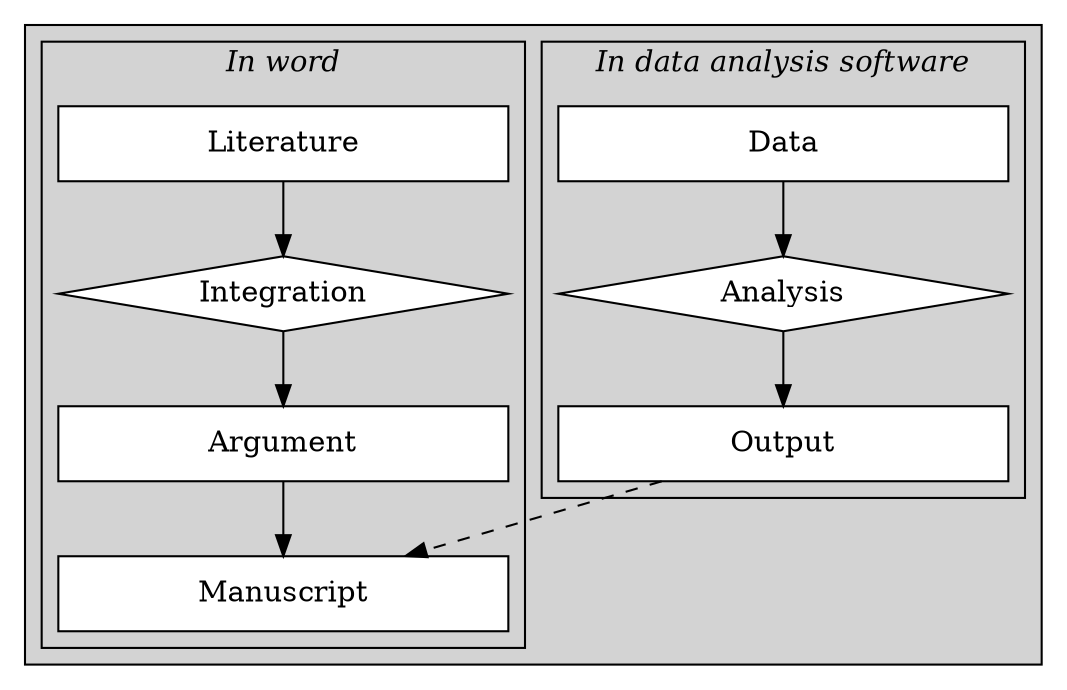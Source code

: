 digraph mark{
  subgraph cluster0{
    graph[fillcolor="LightGrey", style=filled]
    node[width=3, shape="box", style=filled, fillcolor=white]
    
    Literature -> Integration
    Integration -> Argument
    Data -> Analysis
    Analysis -> Output
    Argument -> Manuscript
    Output -> Manuscript [style=dashed]
    
    Integration[shape=diamond]
    Analysis[shape=diamond]
    
    
    
    subgraph cluster2{
      graph[fillcolor=LightGrey, style=filled, label=<<I>In data analysis software</I>>]
      Data; Analysis; Output
    }
    
    subgraph cluster1{
      graph[fillcolor=LightGrey, style=filled, label=<<I>In word</I>>]
      Literature; Integration; Argument, Manuscript
    }
    
  }}
